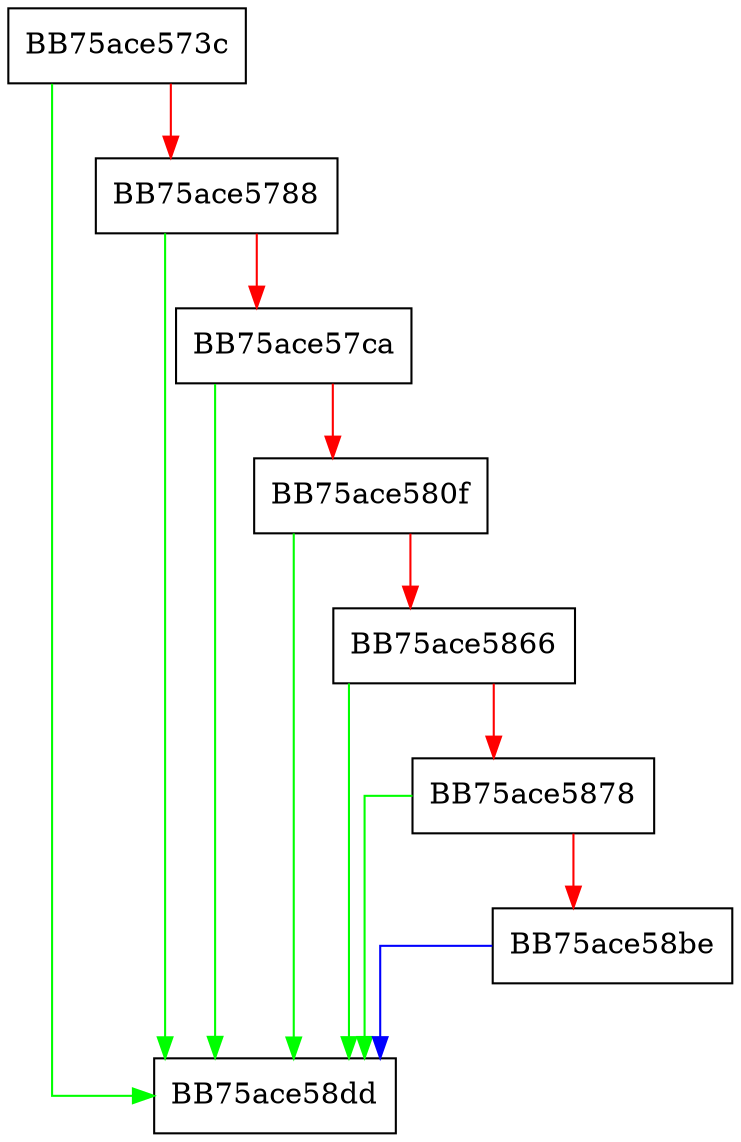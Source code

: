 digraph _gpu_classify_stream {
  node [shape="box"];
  graph [splines=ortho];
  BB75ace573c -> BB75ace58dd [color="green"];
  BB75ace573c -> BB75ace5788 [color="red"];
  BB75ace5788 -> BB75ace58dd [color="green"];
  BB75ace5788 -> BB75ace57ca [color="red"];
  BB75ace57ca -> BB75ace58dd [color="green"];
  BB75ace57ca -> BB75ace580f [color="red"];
  BB75ace580f -> BB75ace58dd [color="green"];
  BB75ace580f -> BB75ace5866 [color="red"];
  BB75ace5866 -> BB75ace58dd [color="green"];
  BB75ace5866 -> BB75ace5878 [color="red"];
  BB75ace5878 -> BB75ace58dd [color="green"];
  BB75ace5878 -> BB75ace58be [color="red"];
  BB75ace58be -> BB75ace58dd [color="blue"];
}